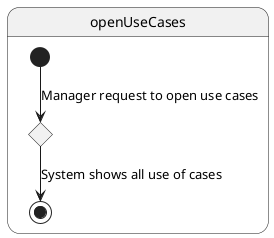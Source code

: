 @startuml

state openUseCases {
    state 1 <<choice>>

    [*] --> 1 : Manager request to open use cases
    1 --> [*] : System shows all use of cases
}

@enduml
